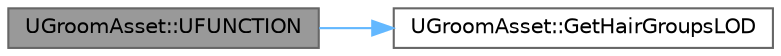 digraph "UGroomAsset::UFUNCTION"
{
 // INTERACTIVE_SVG=YES
 // LATEX_PDF_SIZE
  bgcolor="transparent";
  edge [fontname=Helvetica,fontsize=10,labelfontname=Helvetica,labelfontsize=10];
  node [fontname=Helvetica,fontsize=10,shape=box,height=0.2,width=0.4];
  rankdir="LR";
  Node1 [id="Node000001",label="UGroomAsset::UFUNCTION",height=0.2,width=0.4,color="gray40", fillcolor="grey60", style="filled", fontcolor="black",tooltip=" "];
  Node1 -> Node2 [id="edge1_Node000001_Node000002",color="steelblue1",style="solid",tooltip=" "];
  Node2 [id="Node000002",label="UGroomAsset::GetHairGroupsLOD",height=0.2,width=0.4,color="grey40", fillcolor="white", style="filled",URL="$da/dec/classUGroomAsset.html#a7a89b3e2dc6e6a8d994b921a060a84b0",tooltip=" "];
}
